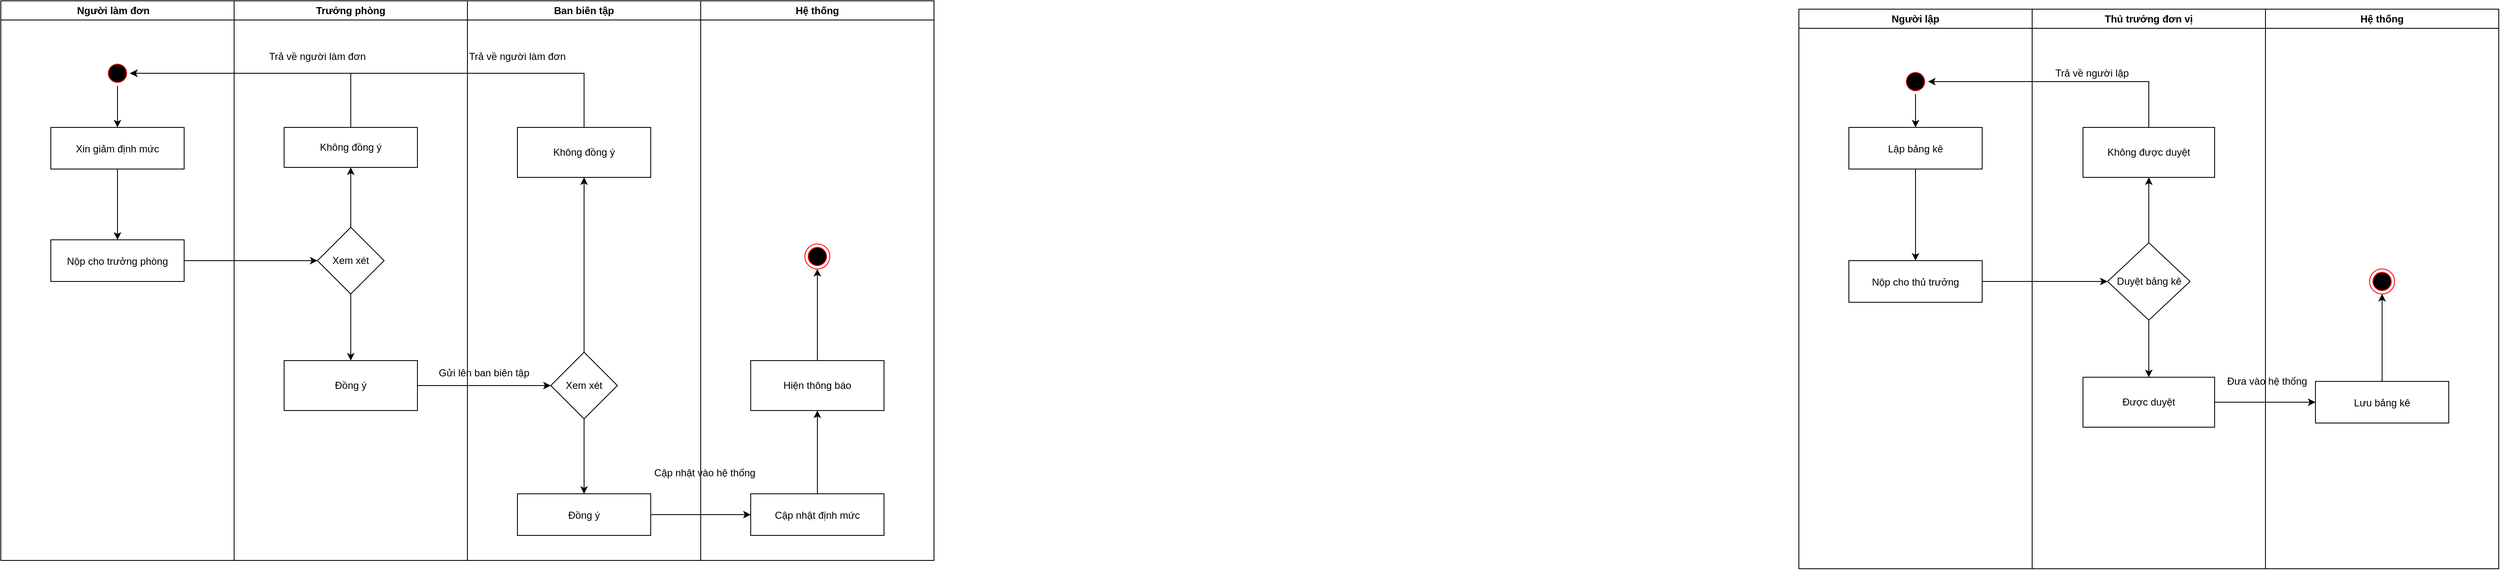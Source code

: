 <mxfile version="24.0.1" type="github">
  <diagram name="Page-1" id="e7e014a7-5840-1c2e-5031-d8a46d1fe8dd">
    <mxGraphModel dx="2084" dy="1070" grid="1" gridSize="10" guides="1" tooltips="1" connect="1" arrows="1" fold="1" page="1" pageScale="1" pageWidth="1169" pageHeight="826" background="none" math="0" shadow="0">
      <root>
        <mxCell id="0" />
        <mxCell id="1" parent="0" />
        <mxCell id="2" value="Người làm đơn   " style="swimlane;whiteSpace=wrap" parent="1" vertex="1">
          <mxGeometry x="180" y="128" width="280" height="672" as="geometry" />
        </mxCell>
        <mxCell id="JKLkTeHu5JcKai8tCo8b-76" style="edgeStyle=orthogonalEdgeStyle;rounded=0;orthogonalLoop=1;jettySize=auto;html=1;exitX=0.5;exitY=1;exitDx=0;exitDy=0;entryX=0.5;entryY=0;entryDx=0;entryDy=0;" edge="1" parent="2" source="5" target="7">
          <mxGeometry relative="1" as="geometry" />
        </mxCell>
        <mxCell id="5" value="" style="ellipse;shape=startState;fillColor=#000000;strokeColor=#ff0000;" parent="2" vertex="1">
          <mxGeometry x="125" y="72" width="30" height="30" as="geometry" />
        </mxCell>
        <mxCell id="JKLkTeHu5JcKai8tCo8b-77" style="edgeStyle=orthogonalEdgeStyle;rounded=0;orthogonalLoop=1;jettySize=auto;html=1;exitX=0.5;exitY=1;exitDx=0;exitDy=0;entryX=0.5;entryY=0;entryDx=0;entryDy=0;" edge="1" parent="2" source="7" target="8">
          <mxGeometry relative="1" as="geometry" />
        </mxCell>
        <mxCell id="7" value="Xin giảm định mức" style="" parent="2" vertex="1">
          <mxGeometry x="60" y="152" width="160" height="50" as="geometry" />
        </mxCell>
        <mxCell id="8" value="Nộp cho trưởng phòng" style="" parent="2" vertex="1">
          <mxGeometry x="60" y="287" width="160" height="50" as="geometry" />
        </mxCell>
        <mxCell id="3" value="Trưởng phòng" style="swimlane;whiteSpace=wrap" parent="1" vertex="1">
          <mxGeometry x="460" y="128" width="280" height="672" as="geometry" />
        </mxCell>
        <mxCell id="JKLkTeHu5JcKai8tCo8b-62" style="edgeStyle=orthogonalEdgeStyle;rounded=0;orthogonalLoop=1;jettySize=auto;html=1;exitX=0.5;exitY=0;exitDx=0;exitDy=0;entryX=0.5;entryY=1;entryDx=0;entryDy=0;" edge="1" parent="3" source="JKLkTeHu5JcKai8tCo8b-50" target="JKLkTeHu5JcKai8tCo8b-60">
          <mxGeometry relative="1" as="geometry" />
        </mxCell>
        <mxCell id="JKLkTeHu5JcKai8tCo8b-65" style="edgeStyle=orthogonalEdgeStyle;rounded=0;orthogonalLoop=1;jettySize=auto;html=1;exitX=0.5;exitY=1;exitDx=0;exitDy=0;entryX=0.5;entryY=0;entryDx=0;entryDy=0;" edge="1" parent="3" source="JKLkTeHu5JcKai8tCo8b-50" target="JKLkTeHu5JcKai8tCo8b-64">
          <mxGeometry relative="1" as="geometry" />
        </mxCell>
        <mxCell id="JKLkTeHu5JcKai8tCo8b-50" value="Xem xét" style="rhombus;whiteSpace=wrap;html=1;" vertex="1" parent="3">
          <mxGeometry x="100" y="272" width="80" height="80" as="geometry" />
        </mxCell>
        <mxCell id="JKLkTeHu5JcKai8tCo8b-56" value="Trả về người làm đơn" style="text;html=1;align=center;verticalAlign=middle;whiteSpace=wrap;rounded=0;" vertex="1" parent="3">
          <mxGeometry x="40" y="52" width="120" height="30" as="geometry" />
        </mxCell>
        <mxCell id="JKLkTeHu5JcKai8tCo8b-60" value="Không đồng ý" style="rounded=0;whiteSpace=wrap;html=1;" vertex="1" parent="3">
          <mxGeometry x="60" y="152" width="160" height="48" as="geometry" />
        </mxCell>
        <mxCell id="JKLkTeHu5JcKai8tCo8b-64" value="Đồng ý" style="rounded=0;whiteSpace=wrap;html=1;" vertex="1" parent="3">
          <mxGeometry x="60" y="432" width="160" height="60" as="geometry" />
        </mxCell>
        <mxCell id="4" value="Ban biên tập" style="swimlane;whiteSpace=wrap" parent="1" vertex="1">
          <mxGeometry x="740" y="128" width="280" height="672" as="geometry" />
        </mxCell>
        <mxCell id="JKLkTeHu5JcKai8tCo8b-79" style="edgeStyle=orthogonalEdgeStyle;rounded=0;orthogonalLoop=1;jettySize=auto;html=1;exitX=0.5;exitY=0;exitDx=0;exitDy=0;entryX=0.5;entryY=1;entryDx=0;entryDy=0;" edge="1" parent="4" source="JKLkTeHu5JcKai8tCo8b-52" target="JKLkTeHu5JcKai8tCo8b-69">
          <mxGeometry relative="1" as="geometry" />
        </mxCell>
        <mxCell id="JKLkTeHu5JcKai8tCo8b-80" style="edgeStyle=orthogonalEdgeStyle;rounded=0;orthogonalLoop=1;jettySize=auto;html=1;exitX=0.5;exitY=1;exitDx=0;exitDy=0;entryX=0.5;entryY=0;entryDx=0;entryDy=0;" edge="1" parent="4" source="JKLkTeHu5JcKai8tCo8b-52" target="15">
          <mxGeometry relative="1" as="geometry" />
        </mxCell>
        <mxCell id="JKLkTeHu5JcKai8tCo8b-52" value="Xem xét" style="rhombus;whiteSpace=wrap;html=1;" vertex="1" parent="4">
          <mxGeometry x="100" y="422" width="80" height="80" as="geometry" />
        </mxCell>
        <mxCell id="JKLkTeHu5JcKai8tCo8b-68" value="Gửi lên ban biên tập" style="text;html=1;align=center;verticalAlign=middle;whiteSpace=wrap;rounded=0;" vertex="1" parent="4">
          <mxGeometry x="-40" y="432" width="120" height="30" as="geometry" />
        </mxCell>
        <mxCell id="JKLkTeHu5JcKai8tCo8b-69" value="Không đồng ý" style="rounded=0;whiteSpace=wrap;html=1;" vertex="1" parent="4">
          <mxGeometry x="60" y="152" width="160" height="60" as="geometry" />
        </mxCell>
        <mxCell id="JKLkTeHu5JcKai8tCo8b-71" value="Trả về người làm đơn" style="text;html=1;align=center;verticalAlign=middle;whiteSpace=wrap;rounded=0;" vertex="1" parent="4">
          <mxGeometry y="52" width="120" height="30" as="geometry" />
        </mxCell>
        <mxCell id="15" value="Đồng ý" style="" parent="4" vertex="1">
          <mxGeometry x="60" y="592" width="160" height="50" as="geometry" />
        </mxCell>
        <mxCell id="JKLkTeHu5JcKai8tCo8b-46" value="Hệ thống" style="swimlane;whiteSpace=wrap" vertex="1" parent="1">
          <mxGeometry x="1020" y="128" width="280" height="672" as="geometry" />
        </mxCell>
        <mxCell id="JKLkTeHu5JcKai8tCo8b-75" style="edgeStyle=orthogonalEdgeStyle;rounded=0;orthogonalLoop=1;jettySize=auto;html=1;exitX=0.5;exitY=0;exitDx=0;exitDy=0;entryX=0.5;entryY=1;entryDx=0;entryDy=0;" edge="1" parent="JKLkTeHu5JcKai8tCo8b-46" source="JKLkTeHu5JcKai8tCo8b-81" target="JKLkTeHu5JcKai8tCo8b-48">
          <mxGeometry relative="1" as="geometry" />
        </mxCell>
        <mxCell id="JKLkTeHu5JcKai8tCo8b-47" value="Cập nhật định mức" style="" vertex="1" parent="JKLkTeHu5JcKai8tCo8b-46">
          <mxGeometry x="60" y="592" width="160" height="50" as="geometry" />
        </mxCell>
        <mxCell id="JKLkTeHu5JcKai8tCo8b-48" value="" style="ellipse;html=1;shape=endState;fillColor=#000000;strokeColor=#ff0000;" vertex="1" parent="JKLkTeHu5JcKai8tCo8b-46">
          <mxGeometry x="125" y="292" width="30" height="30" as="geometry" />
        </mxCell>
        <mxCell id="JKLkTeHu5JcKai8tCo8b-73" value="Cập nhật vào hệ thống" style="text;html=1;align=center;verticalAlign=middle;whiteSpace=wrap;rounded=0;" vertex="1" parent="JKLkTeHu5JcKai8tCo8b-46">
          <mxGeometry x="-60" y="552" width="130" height="30" as="geometry" />
        </mxCell>
        <mxCell id="JKLkTeHu5JcKai8tCo8b-81" value="Hiện thông báo" style="rounded=0;whiteSpace=wrap;html=1;" vertex="1" parent="JKLkTeHu5JcKai8tCo8b-46">
          <mxGeometry x="60" y="432" width="160" height="60" as="geometry" />
        </mxCell>
        <mxCell id="JKLkTeHu5JcKai8tCo8b-83" value="" style="edgeStyle=orthogonalEdgeStyle;rounded=0;orthogonalLoop=1;jettySize=auto;html=1;exitX=0.5;exitY=0;exitDx=0;exitDy=0;entryX=0.5;entryY=1;entryDx=0;entryDy=0;" edge="1" parent="JKLkTeHu5JcKai8tCo8b-46" source="JKLkTeHu5JcKai8tCo8b-47" target="JKLkTeHu5JcKai8tCo8b-81">
          <mxGeometry relative="1" as="geometry">
            <mxPoint x="1160" y="720" as="sourcePoint" />
            <mxPoint x="1160" y="450" as="targetPoint" />
          </mxGeometry>
        </mxCell>
        <mxCell id="JKLkTeHu5JcKai8tCo8b-55" style="edgeStyle=orthogonalEdgeStyle;rounded=0;orthogonalLoop=1;jettySize=auto;html=1;exitX=0.5;exitY=0;exitDx=0;exitDy=0;entryX=1;entryY=0.5;entryDx=0;entryDy=0;" edge="1" parent="1" source="JKLkTeHu5JcKai8tCo8b-60" target="5">
          <mxGeometry relative="1" as="geometry" />
        </mxCell>
        <mxCell id="JKLkTeHu5JcKai8tCo8b-67" style="edgeStyle=orthogonalEdgeStyle;rounded=0;orthogonalLoop=1;jettySize=auto;html=1;exitX=1;exitY=0.5;exitDx=0;exitDy=0;entryX=0;entryY=0.5;entryDx=0;entryDy=0;" edge="1" parent="1" source="JKLkTeHu5JcKai8tCo8b-64" target="JKLkTeHu5JcKai8tCo8b-52">
          <mxGeometry relative="1" as="geometry" />
        </mxCell>
        <mxCell id="JKLkTeHu5JcKai8tCo8b-70" style="edgeStyle=orthogonalEdgeStyle;rounded=0;orthogonalLoop=1;jettySize=auto;html=1;exitX=0.5;exitY=0;exitDx=0;exitDy=0;entryX=1;entryY=0.5;entryDx=0;entryDy=0;" edge="1" parent="1" source="JKLkTeHu5JcKai8tCo8b-69" target="5">
          <mxGeometry relative="1" as="geometry" />
        </mxCell>
        <mxCell id="JKLkTeHu5JcKai8tCo8b-74" style="edgeStyle=orthogonalEdgeStyle;rounded=0;orthogonalLoop=1;jettySize=auto;html=1;exitX=1;exitY=0.5;exitDx=0;exitDy=0;entryX=0;entryY=0.5;entryDx=0;entryDy=0;" edge="1" parent="1" source="15" target="JKLkTeHu5JcKai8tCo8b-47">
          <mxGeometry relative="1" as="geometry" />
        </mxCell>
        <mxCell id="JKLkTeHu5JcKai8tCo8b-78" style="edgeStyle=orthogonalEdgeStyle;rounded=0;orthogonalLoop=1;jettySize=auto;html=1;exitX=1;exitY=0.5;exitDx=0;exitDy=0;entryX=0;entryY=0.5;entryDx=0;entryDy=0;" edge="1" parent="1" source="8" target="JKLkTeHu5JcKai8tCo8b-50">
          <mxGeometry relative="1" as="geometry" />
        </mxCell>
        <mxCell id="JKLkTeHu5JcKai8tCo8b-86" value="Người lập" style="swimlane;whiteSpace=wrap" vertex="1" parent="1">
          <mxGeometry x="2338" y="138" width="280" height="672" as="geometry" />
        </mxCell>
        <mxCell id="JKLkTeHu5JcKai8tCo8b-87" style="edgeStyle=orthogonalEdgeStyle;rounded=0;orthogonalLoop=1;jettySize=auto;html=1;exitX=0.5;exitY=1;exitDx=0;exitDy=0;entryX=0.5;entryY=0;entryDx=0;entryDy=0;" edge="1" parent="JKLkTeHu5JcKai8tCo8b-86" source="JKLkTeHu5JcKai8tCo8b-88" target="JKLkTeHu5JcKai8tCo8b-90">
          <mxGeometry relative="1" as="geometry" />
        </mxCell>
        <mxCell id="JKLkTeHu5JcKai8tCo8b-88" value="" style="ellipse;shape=startState;fillColor=#000000;strokeColor=#ff0000;" vertex="1" parent="JKLkTeHu5JcKai8tCo8b-86">
          <mxGeometry x="125" y="72" width="30" height="30" as="geometry" />
        </mxCell>
        <mxCell id="JKLkTeHu5JcKai8tCo8b-89" style="edgeStyle=orthogonalEdgeStyle;rounded=0;orthogonalLoop=1;jettySize=auto;html=1;exitX=0.5;exitY=1;exitDx=0;exitDy=0;entryX=0.5;entryY=0;entryDx=0;entryDy=0;" edge="1" parent="JKLkTeHu5JcKai8tCo8b-86" source="JKLkTeHu5JcKai8tCo8b-90" target="JKLkTeHu5JcKai8tCo8b-91">
          <mxGeometry relative="1" as="geometry" />
        </mxCell>
        <mxCell id="JKLkTeHu5JcKai8tCo8b-90" value="Lập bảng kê" style="" vertex="1" parent="JKLkTeHu5JcKai8tCo8b-86">
          <mxGeometry x="60" y="142" width="160" height="50" as="geometry" />
        </mxCell>
        <mxCell id="JKLkTeHu5JcKai8tCo8b-91" value="Nộp cho thủ trưởng" style="" vertex="1" parent="JKLkTeHu5JcKai8tCo8b-86">
          <mxGeometry x="60" y="302" width="160" height="50" as="geometry" />
        </mxCell>
        <mxCell id="JKLkTeHu5JcKai8tCo8b-99" value="Thủ trưởng đơn vị" style="swimlane;whiteSpace=wrap" vertex="1" parent="1">
          <mxGeometry x="2618" y="138" width="280" height="672" as="geometry" />
        </mxCell>
        <mxCell id="JKLkTeHu5JcKai8tCo8b-127" style="edgeStyle=orthogonalEdgeStyle;rounded=0;orthogonalLoop=1;jettySize=auto;html=1;exitX=0.5;exitY=0;exitDx=0;exitDy=0;entryX=0.5;entryY=1;entryDx=0;entryDy=0;" edge="1" parent="JKLkTeHu5JcKai8tCo8b-99" source="JKLkTeHu5JcKai8tCo8b-123" target="JKLkTeHu5JcKai8tCo8b-125">
          <mxGeometry relative="1" as="geometry" />
        </mxCell>
        <mxCell id="JKLkTeHu5JcKai8tCo8b-128" style="edgeStyle=orthogonalEdgeStyle;rounded=0;orthogonalLoop=1;jettySize=auto;html=1;exitX=0.5;exitY=1;exitDx=0;exitDy=0;entryX=0.5;entryY=0;entryDx=0;entryDy=0;" edge="1" parent="JKLkTeHu5JcKai8tCo8b-99" source="JKLkTeHu5JcKai8tCo8b-123" target="JKLkTeHu5JcKai8tCo8b-124">
          <mxGeometry relative="1" as="geometry" />
        </mxCell>
        <mxCell id="JKLkTeHu5JcKai8tCo8b-123" value="Duyệt bảng kê" style="rhombus;whiteSpace=wrap;html=1;" vertex="1" parent="JKLkTeHu5JcKai8tCo8b-99">
          <mxGeometry x="90.5" y="280.5" width="99" height="93" as="geometry" />
        </mxCell>
        <mxCell id="JKLkTeHu5JcKai8tCo8b-124" value="Được duyệt" style="rounded=0;whiteSpace=wrap;html=1;" vertex="1" parent="JKLkTeHu5JcKai8tCo8b-99">
          <mxGeometry x="61" y="442" width="158" height="60" as="geometry" />
        </mxCell>
        <mxCell id="JKLkTeHu5JcKai8tCo8b-125" value="Không được duyệt" style="rounded=0;whiteSpace=wrap;html=1;" vertex="1" parent="JKLkTeHu5JcKai8tCo8b-99">
          <mxGeometry x="61" y="142" width="158" height="60" as="geometry" />
        </mxCell>
        <mxCell id="JKLkTeHu5JcKai8tCo8b-134" value="Trả về người lập" style="text;html=1;align=center;verticalAlign=middle;whiteSpace=wrap;rounded=0;" vertex="1" parent="JKLkTeHu5JcKai8tCo8b-99">
          <mxGeometry x="22" y="62" width="100" height="30" as="geometry" />
        </mxCell>
        <mxCell id="JKLkTeHu5JcKai8tCo8b-107" value="Hệ thống" style="swimlane;whiteSpace=wrap" vertex="1" parent="1">
          <mxGeometry x="2898" y="138" width="280" height="672" as="geometry" />
        </mxCell>
        <mxCell id="JKLkTeHu5JcKai8tCo8b-130" style="edgeStyle=orthogonalEdgeStyle;rounded=0;orthogonalLoop=1;jettySize=auto;html=1;exitX=0.5;exitY=0;exitDx=0;exitDy=0;entryX=0.5;entryY=1;entryDx=0;entryDy=0;" edge="1" parent="JKLkTeHu5JcKai8tCo8b-107" source="JKLkTeHu5JcKai8tCo8b-109" target="JKLkTeHu5JcKai8tCo8b-110">
          <mxGeometry relative="1" as="geometry" />
        </mxCell>
        <mxCell id="JKLkTeHu5JcKai8tCo8b-109" value="Lưu bảng kê" style="" vertex="1" parent="JKLkTeHu5JcKai8tCo8b-107">
          <mxGeometry x="60" y="447" width="160" height="50" as="geometry" />
        </mxCell>
        <mxCell id="JKLkTeHu5JcKai8tCo8b-110" value="" style="ellipse;html=1;shape=endState;fillColor=#000000;strokeColor=#ff0000;" vertex="1" parent="JKLkTeHu5JcKai8tCo8b-107">
          <mxGeometry x="125" y="312" width="30" height="30" as="geometry" />
        </mxCell>
        <mxCell id="JKLkTeHu5JcKai8tCo8b-135" value="Đưa vào hệ thống" style="text;html=1;align=center;verticalAlign=middle;whiteSpace=wrap;rounded=0;" vertex="1" parent="JKLkTeHu5JcKai8tCo8b-107">
          <mxGeometry x="-48" y="432" width="100" height="30" as="geometry" />
        </mxCell>
        <mxCell id="JKLkTeHu5JcKai8tCo8b-126" style="edgeStyle=orthogonalEdgeStyle;rounded=0;orthogonalLoop=1;jettySize=auto;html=1;exitX=1;exitY=0.5;exitDx=0;exitDy=0;entryX=0;entryY=0.5;entryDx=0;entryDy=0;" edge="1" parent="1" source="JKLkTeHu5JcKai8tCo8b-91" target="JKLkTeHu5JcKai8tCo8b-123">
          <mxGeometry relative="1" as="geometry" />
        </mxCell>
        <mxCell id="JKLkTeHu5JcKai8tCo8b-129" style="edgeStyle=orthogonalEdgeStyle;rounded=0;orthogonalLoop=1;jettySize=auto;html=1;exitX=1;exitY=0.5;exitDx=0;exitDy=0;entryX=0;entryY=0.5;entryDx=0;entryDy=0;" edge="1" parent="1" source="JKLkTeHu5JcKai8tCo8b-124" target="JKLkTeHu5JcKai8tCo8b-109">
          <mxGeometry relative="1" as="geometry" />
        </mxCell>
        <mxCell id="JKLkTeHu5JcKai8tCo8b-133" style="edgeStyle=orthogonalEdgeStyle;rounded=0;orthogonalLoop=1;jettySize=auto;html=1;exitX=0.5;exitY=0;exitDx=0;exitDy=0;entryX=1;entryY=0.5;entryDx=0;entryDy=0;" edge="1" parent="1" source="JKLkTeHu5JcKai8tCo8b-125" target="JKLkTeHu5JcKai8tCo8b-88">
          <mxGeometry relative="1" as="geometry" />
        </mxCell>
      </root>
    </mxGraphModel>
  </diagram>
</mxfile>

